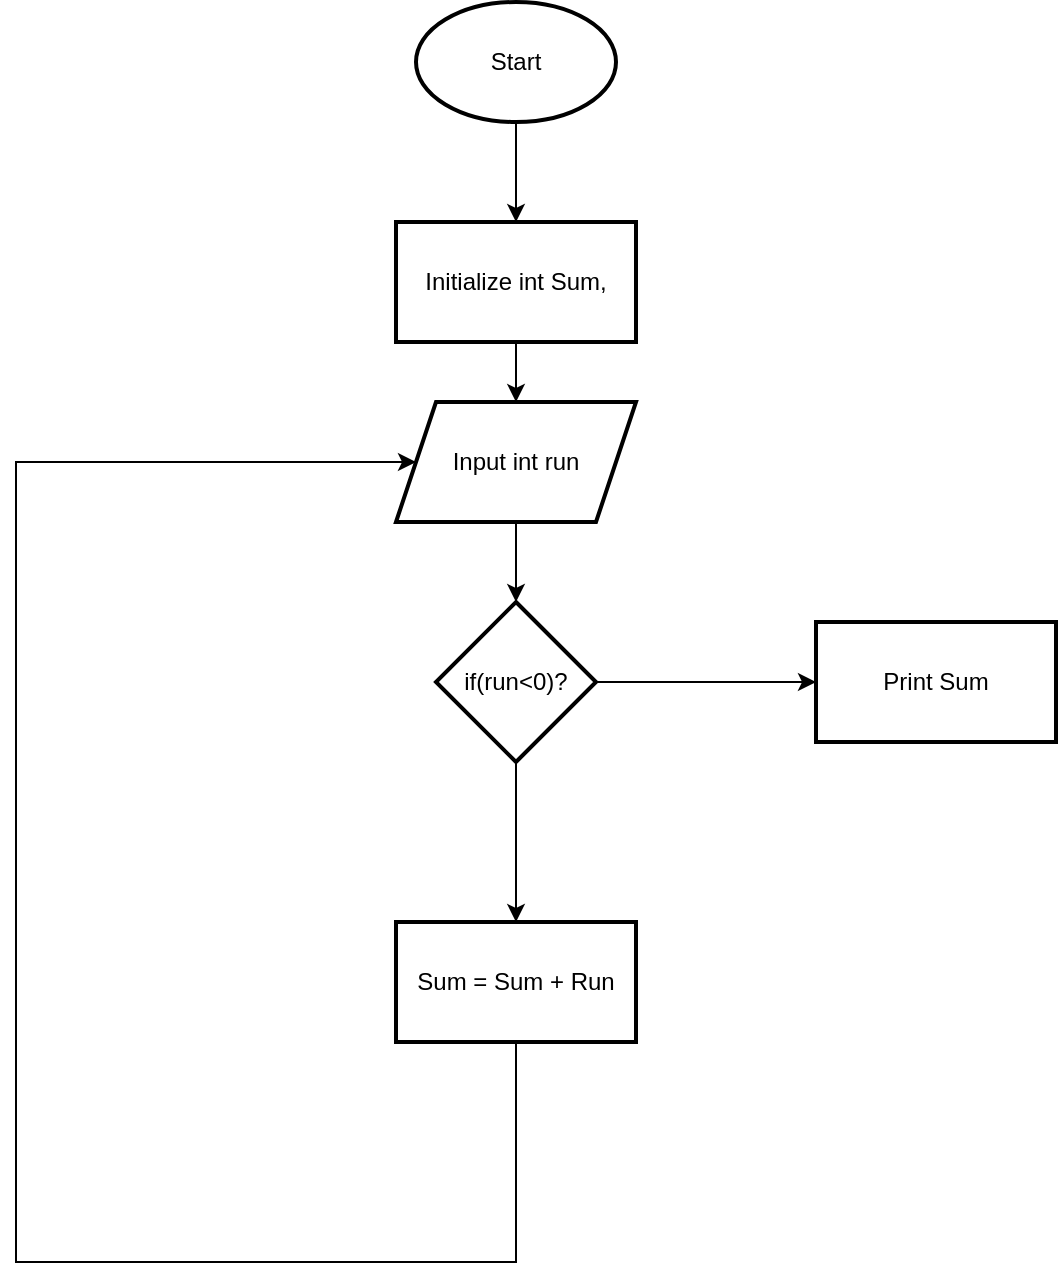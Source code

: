 <mxfile version="20.6.0" type="github">
  <diagram id="lhhZfhdYV6tPWEaAxMvb" name="Page-1">
    <mxGraphModel dx="1422" dy="770" grid="1" gridSize="10" guides="1" tooltips="1" connect="1" arrows="1" fold="1" page="1" pageScale="1" pageWidth="850" pageHeight="1100" math="0" shadow="0">
      <root>
        <mxCell id="0" />
        <mxCell id="1" parent="0" />
        <mxCell id="4lu2OkIuOiIKZ5AiLCdg-20" value="" style="edgeStyle=orthogonalEdgeStyle;rounded=0;orthogonalLoop=1;jettySize=auto;html=1;" edge="1" parent="1" source="4lu2OkIuOiIKZ5AiLCdg-1" target="4lu2OkIuOiIKZ5AiLCdg-10">
          <mxGeometry relative="1" as="geometry" />
        </mxCell>
        <mxCell id="4lu2OkIuOiIKZ5AiLCdg-1" value="Start" style="strokeWidth=2;html=1;shape=mxgraph.flowchart.start_1;whiteSpace=wrap;" vertex="1" parent="1">
          <mxGeometry x="310" y="20" width="100" height="60" as="geometry" />
        </mxCell>
        <mxCell id="4lu2OkIuOiIKZ5AiLCdg-22" value="" style="edgeStyle=orthogonalEdgeStyle;rounded=0;orthogonalLoop=1;jettySize=auto;html=1;" edge="1" parent="1" source="4lu2OkIuOiIKZ5AiLCdg-3" target="4lu2OkIuOiIKZ5AiLCdg-5">
          <mxGeometry relative="1" as="geometry" />
        </mxCell>
        <mxCell id="4lu2OkIuOiIKZ5AiLCdg-3" value="Input int run" style="shape=parallelogram;perimeter=parallelogramPerimeter;whiteSpace=wrap;html=1;fixedSize=1;strokeWidth=2;" vertex="1" parent="1">
          <mxGeometry x="300" y="220" width="120" height="60" as="geometry" />
        </mxCell>
        <mxCell id="4lu2OkIuOiIKZ5AiLCdg-9" value="" style="edgeStyle=orthogonalEdgeStyle;rounded=0;orthogonalLoop=1;jettySize=auto;html=1;" edge="1" parent="1" source="4lu2OkIuOiIKZ5AiLCdg-5" target="4lu2OkIuOiIKZ5AiLCdg-8">
          <mxGeometry relative="1" as="geometry" />
        </mxCell>
        <mxCell id="4lu2OkIuOiIKZ5AiLCdg-14" value="" style="edgeStyle=orthogonalEdgeStyle;rounded=0;orthogonalLoop=1;jettySize=auto;html=1;" edge="1" parent="1" source="4lu2OkIuOiIKZ5AiLCdg-5" target="4lu2OkIuOiIKZ5AiLCdg-13">
          <mxGeometry relative="1" as="geometry" />
        </mxCell>
        <mxCell id="4lu2OkIuOiIKZ5AiLCdg-5" value="if(run&amp;lt;0)?" style="rhombus;whiteSpace=wrap;html=1;strokeWidth=2;" vertex="1" parent="1">
          <mxGeometry x="320" y="320" width="80" height="80" as="geometry" />
        </mxCell>
        <mxCell id="4lu2OkIuOiIKZ5AiLCdg-8" value="Print Sum" style="whiteSpace=wrap;html=1;strokeWidth=2;" vertex="1" parent="1">
          <mxGeometry x="510" y="330" width="120" height="60" as="geometry" />
        </mxCell>
        <mxCell id="4lu2OkIuOiIKZ5AiLCdg-21" value="" style="edgeStyle=orthogonalEdgeStyle;rounded=0;orthogonalLoop=1;jettySize=auto;html=1;" edge="1" parent="1" source="4lu2OkIuOiIKZ5AiLCdg-10" target="4lu2OkIuOiIKZ5AiLCdg-3">
          <mxGeometry relative="1" as="geometry" />
        </mxCell>
        <mxCell id="4lu2OkIuOiIKZ5AiLCdg-10" value="Initialize int Sum," style="whiteSpace=wrap;html=1;strokeWidth=2;" vertex="1" parent="1">
          <mxGeometry x="300" y="130" width="120" height="60" as="geometry" />
        </mxCell>
        <mxCell id="4lu2OkIuOiIKZ5AiLCdg-19" style="edgeStyle=orthogonalEdgeStyle;rounded=0;orthogonalLoop=1;jettySize=auto;html=1;" edge="1" parent="1" source="4lu2OkIuOiIKZ5AiLCdg-13" target="4lu2OkIuOiIKZ5AiLCdg-3">
          <mxGeometry relative="1" as="geometry">
            <mxPoint x="330" y="200" as="targetPoint" />
            <Array as="points">
              <mxPoint x="110" y="650" />
              <mxPoint x="110" y="250" />
            </Array>
          </mxGeometry>
        </mxCell>
        <mxCell id="4lu2OkIuOiIKZ5AiLCdg-13" value="Sum = Sum + Run" style="whiteSpace=wrap;html=1;strokeWidth=2;" vertex="1" parent="1">
          <mxGeometry x="300" y="480" width="120" height="60" as="geometry" />
        </mxCell>
      </root>
    </mxGraphModel>
  </diagram>
</mxfile>
